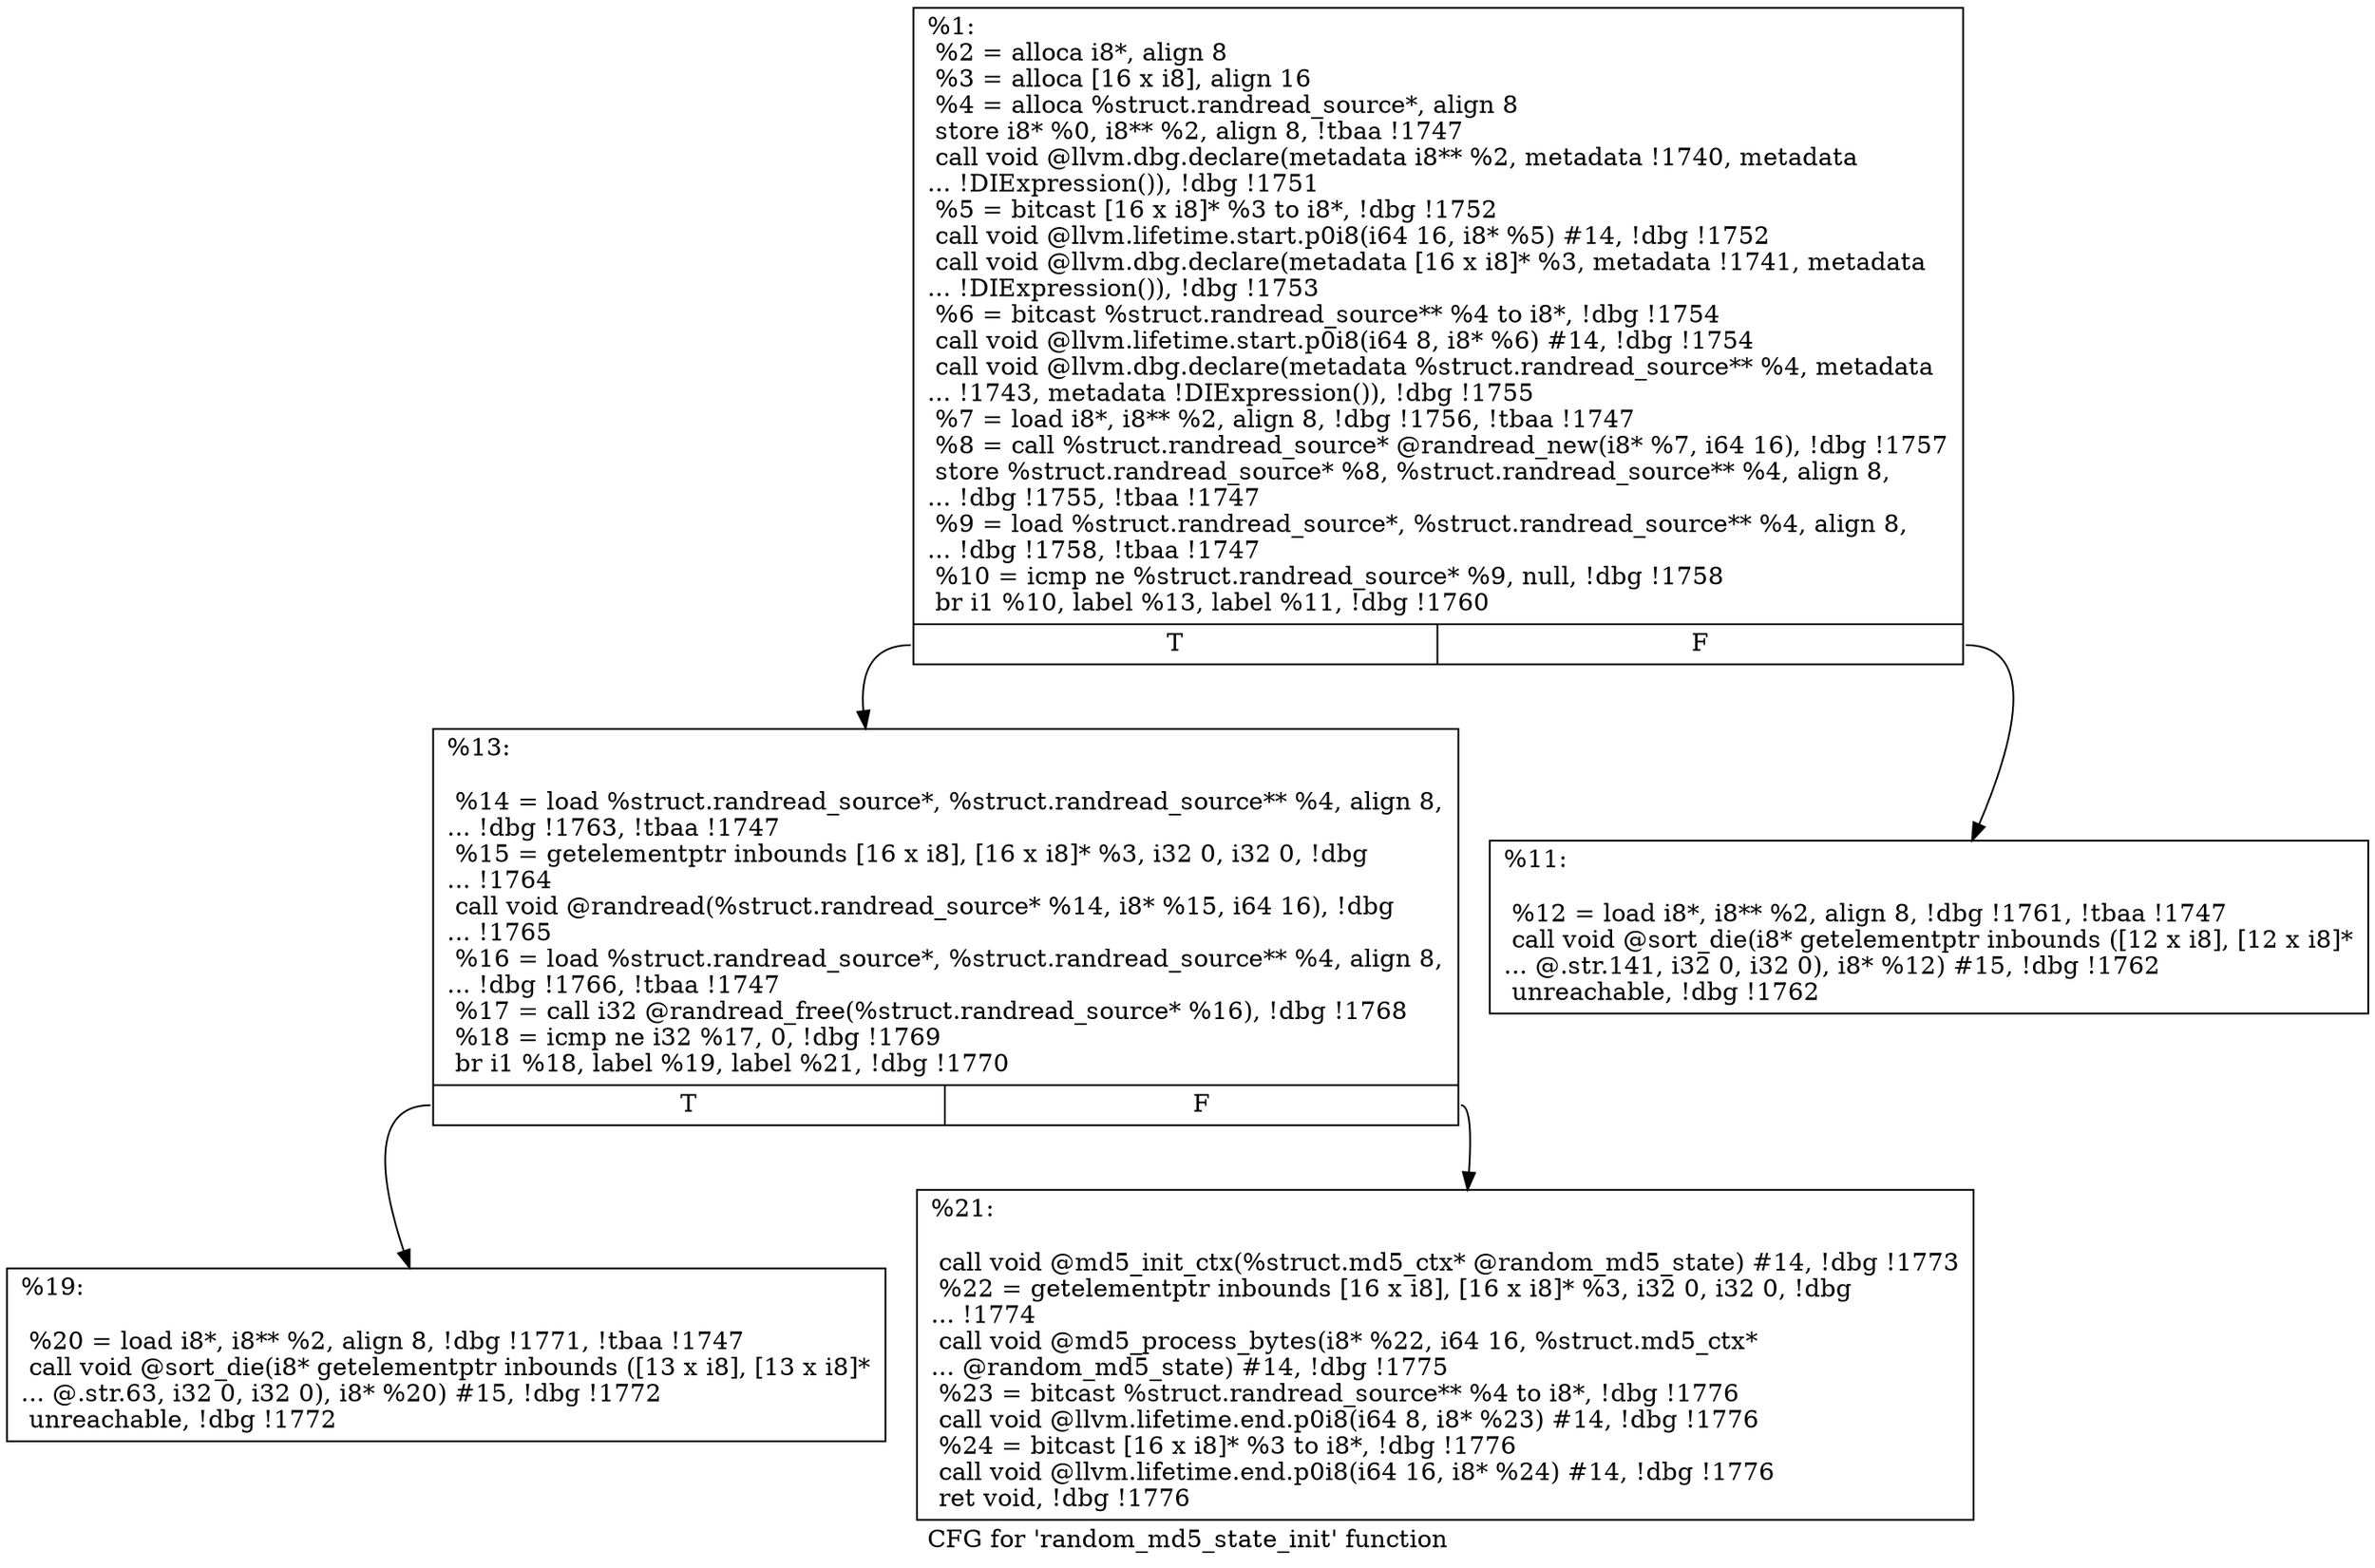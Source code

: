 digraph "CFG for 'random_md5_state_init' function" {
	label="CFG for 'random_md5_state_init' function";

	Node0x1eb4de0 [shape=record,label="{%1:\l  %2 = alloca i8*, align 8\l  %3 = alloca [16 x i8], align 16\l  %4 = alloca %struct.randread_source*, align 8\l  store i8* %0, i8** %2, align 8, !tbaa !1747\l  call void @llvm.dbg.declare(metadata i8** %2, metadata !1740, metadata\l... !DIExpression()), !dbg !1751\l  %5 = bitcast [16 x i8]* %3 to i8*, !dbg !1752\l  call void @llvm.lifetime.start.p0i8(i64 16, i8* %5) #14, !dbg !1752\l  call void @llvm.dbg.declare(metadata [16 x i8]* %3, metadata !1741, metadata\l... !DIExpression()), !dbg !1753\l  %6 = bitcast %struct.randread_source** %4 to i8*, !dbg !1754\l  call void @llvm.lifetime.start.p0i8(i64 8, i8* %6) #14, !dbg !1754\l  call void @llvm.dbg.declare(metadata %struct.randread_source** %4, metadata\l... !1743, metadata !DIExpression()), !dbg !1755\l  %7 = load i8*, i8** %2, align 8, !dbg !1756, !tbaa !1747\l  %8 = call %struct.randread_source* @randread_new(i8* %7, i64 16), !dbg !1757\l  store %struct.randread_source* %8, %struct.randread_source** %4, align 8,\l... !dbg !1755, !tbaa !1747\l  %9 = load %struct.randread_source*, %struct.randread_source** %4, align 8,\l... !dbg !1758, !tbaa !1747\l  %10 = icmp ne %struct.randread_source* %9, null, !dbg !1758\l  br i1 %10, label %13, label %11, !dbg !1760\l|{<s0>T|<s1>F}}"];
	Node0x1eb4de0:s0 -> Node0x1eb4ee0;
	Node0x1eb4de0:s1 -> Node0x1eb4e90;
	Node0x1eb4e90 [shape=record,label="{%11:\l\l  %12 = load i8*, i8** %2, align 8, !dbg !1761, !tbaa !1747\l  call void @sort_die(i8* getelementptr inbounds ([12 x i8], [12 x i8]*\l... @.str.141, i32 0, i32 0), i8* %12) #15, !dbg !1762\l  unreachable, !dbg !1762\l}"];
	Node0x1eb4ee0 [shape=record,label="{%13:\l\l  %14 = load %struct.randread_source*, %struct.randread_source** %4, align 8,\l... !dbg !1763, !tbaa !1747\l  %15 = getelementptr inbounds [16 x i8], [16 x i8]* %3, i32 0, i32 0, !dbg\l... !1764\l  call void @randread(%struct.randread_source* %14, i8* %15, i64 16), !dbg\l... !1765\l  %16 = load %struct.randread_source*, %struct.randread_source** %4, align 8,\l... !dbg !1766, !tbaa !1747\l  %17 = call i32 @randread_free(%struct.randread_source* %16), !dbg !1768\l  %18 = icmp ne i32 %17, 0, !dbg !1769\l  br i1 %18, label %19, label %21, !dbg !1770\l|{<s0>T|<s1>F}}"];
	Node0x1eb4ee0:s0 -> Node0x1eb4f30;
	Node0x1eb4ee0:s1 -> Node0x1eb4f80;
	Node0x1eb4f30 [shape=record,label="{%19:\l\l  %20 = load i8*, i8** %2, align 8, !dbg !1771, !tbaa !1747\l  call void @sort_die(i8* getelementptr inbounds ([13 x i8], [13 x i8]*\l... @.str.63, i32 0, i32 0), i8* %20) #15, !dbg !1772\l  unreachable, !dbg !1772\l}"];
	Node0x1eb4f80 [shape=record,label="{%21:\l\l  call void @md5_init_ctx(%struct.md5_ctx* @random_md5_state) #14, !dbg !1773\l  %22 = getelementptr inbounds [16 x i8], [16 x i8]* %3, i32 0, i32 0, !dbg\l... !1774\l  call void @md5_process_bytes(i8* %22, i64 16, %struct.md5_ctx*\l... @random_md5_state) #14, !dbg !1775\l  %23 = bitcast %struct.randread_source** %4 to i8*, !dbg !1776\l  call void @llvm.lifetime.end.p0i8(i64 8, i8* %23) #14, !dbg !1776\l  %24 = bitcast [16 x i8]* %3 to i8*, !dbg !1776\l  call void @llvm.lifetime.end.p0i8(i64 16, i8* %24) #14, !dbg !1776\l  ret void, !dbg !1776\l}"];
}
